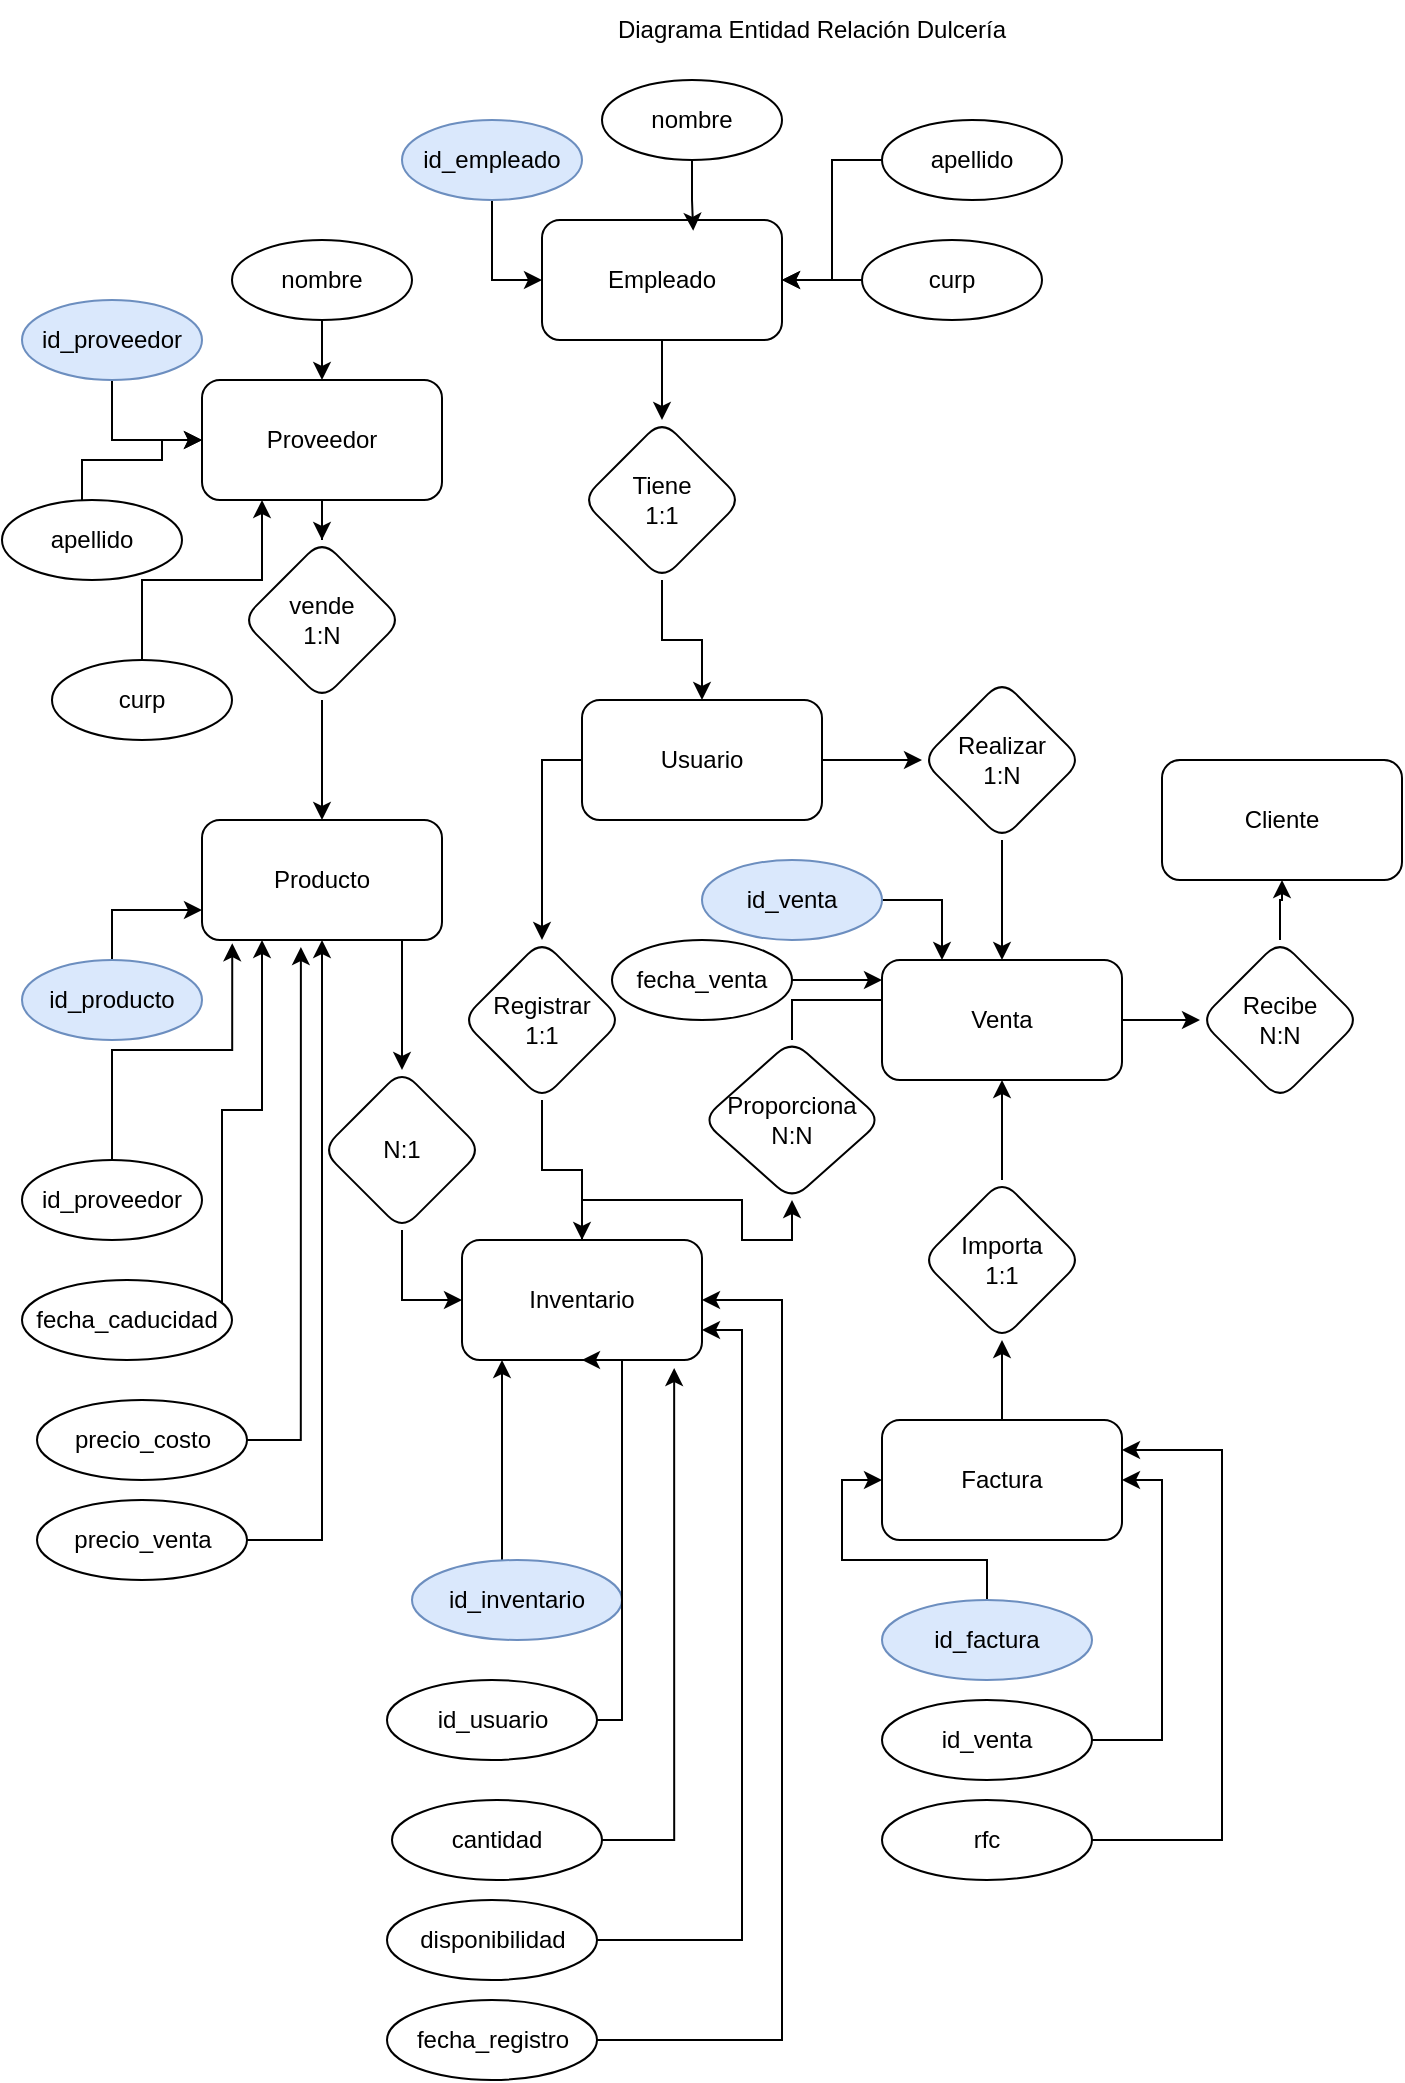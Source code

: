 <mxfile version="28.2.4">
  <diagram name="Página-1" id="YRL-R1P661uPFz0FJ1Wq">
    <mxGraphModel dx="1123" dy="616" grid="1" gridSize="10" guides="1" tooltips="1" connect="1" arrows="1" fold="1" page="1" pageScale="1" pageWidth="827" pageHeight="1169" math="0" shadow="0">
      <root>
        <mxCell id="0" />
        <mxCell id="1" parent="0" />
        <mxCell id="enX2_YqvGUqd8-A0arO4-49" value="" style="edgeStyle=orthogonalEdgeStyle;rounded=0;orthogonalLoop=1;jettySize=auto;html=1;entryX=0;entryY=0.5;entryDx=0;entryDy=0;" parent="1" source="enX2_YqvGUqd8-A0arO4-51" target="enX2_YqvGUqd8-A0arO4-6" edge="1">
          <mxGeometry relative="1" as="geometry" />
        </mxCell>
        <mxCell id="enX2_YqvGUqd8-A0arO4-1" value="Inventario" style="rounded=1;whiteSpace=wrap;html=1;" parent="1" vertex="1">
          <mxGeometry x="230" y="630" width="120" height="60" as="geometry" />
        </mxCell>
        <mxCell id="enX2_YqvGUqd8-A0arO4-2" value="Cliente" style="rounded=1;whiteSpace=wrap;html=1;" parent="1" vertex="1">
          <mxGeometry x="580" y="390" width="120" height="60" as="geometry" />
        </mxCell>
        <mxCell id="enX2_YqvGUqd8-A0arO4-18" value="" style="edgeStyle=orthogonalEdgeStyle;rounded=0;orthogonalLoop=1;jettySize=auto;html=1;" parent="1" source="enX2_YqvGUqd8-A0arO4-3" target="enX2_YqvGUqd8-A0arO4-17" edge="1">
          <mxGeometry relative="1" as="geometry" />
        </mxCell>
        <mxCell id="enX2_YqvGUqd8-A0arO4-3" value="Proveedor" style="rounded=1;whiteSpace=wrap;html=1;" parent="1" vertex="1">
          <mxGeometry x="100" y="200" width="120" height="60" as="geometry" />
        </mxCell>
        <mxCell id="enX2_YqvGUqd8-A0arO4-21" value="" style="edgeStyle=orthogonalEdgeStyle;rounded=0;orthogonalLoop=1;jettySize=auto;html=1;" parent="1" source="enX2_YqvGUqd8-A0arO4-4" target="enX2_YqvGUqd8-A0arO4-20" edge="1">
          <mxGeometry relative="1" as="geometry" />
        </mxCell>
        <mxCell id="enX2_YqvGUqd8-A0arO4-4" value="Empleado&lt;span style=&quot;color: rgba(0, 0, 0, 0); font-family: monospace; font-size: 0px; text-align: start; text-wrap-mode: nowrap;&quot;&gt;%3CmxGraphModel%3E%3Croot%3E%3CmxCell%20id%3D%220%22%2F%3E%3CmxCell%20id%3D%221%22%20parent%3D%220%22%2F%3E%3CmxCell%20id%3D%222%22%20value%3D%22Proveedor%22%20style%3D%22rounded%3D1%3BwhiteSpace%3Dwrap%3Bhtml%3D1%3B%22%20vertex%3D%221%22%20parent%3D%221%22%3E%3CmxGeometry%20x%3D%22380%22%20y%3D%22120%22%20width%3D%22120%22%20height%3D%2260%22%20as%3D%22geometry%22%2F%3E%3C%2FmxCell%3E%3C%2Froot%3E%3C%2FmxGraphModel%3E&lt;/span&gt;" style="rounded=1;whiteSpace=wrap;html=1;" parent="1" vertex="1">
          <mxGeometry x="270" y="120" width="120" height="60" as="geometry" />
        </mxCell>
        <mxCell id="enX2_YqvGUqd8-A0arO4-27" style="edgeStyle=orthogonalEdgeStyle;rounded=0;orthogonalLoop=1;jettySize=auto;html=1;exitX=0;exitY=0.5;exitDx=0;exitDy=0;entryX=0.5;entryY=0;entryDx=0;entryDy=0;" parent="1" source="enX2_YqvGUqd8-A0arO4-5" target="enX2_YqvGUqd8-A0arO4-23" edge="1">
          <mxGeometry relative="1" as="geometry" />
        </mxCell>
        <mxCell id="enX2_YqvGUqd8-A0arO4-33" value="" style="edgeStyle=orthogonalEdgeStyle;rounded=0;orthogonalLoop=1;jettySize=auto;html=1;" parent="1" source="enX2_YqvGUqd8-A0arO4-5" target="enX2_YqvGUqd8-A0arO4-32" edge="1">
          <mxGeometry relative="1" as="geometry" />
        </mxCell>
        <mxCell id="enX2_YqvGUqd8-A0arO4-5" value="Usuario" style="rounded=1;whiteSpace=wrap;html=1;" parent="1" vertex="1">
          <mxGeometry x="290" y="360" width="120" height="60" as="geometry" />
        </mxCell>
        <mxCell id="enX2_YqvGUqd8-A0arO4-31" style="edgeStyle=orthogonalEdgeStyle;rounded=0;orthogonalLoop=1;jettySize=auto;html=1;entryX=0.5;entryY=1;entryDx=0;entryDy=0;" parent="1" source="enX2_YqvGUqd8-A0arO4-41" target="enX2_YqvGUqd8-A0arO4-2" edge="1">
          <mxGeometry relative="1" as="geometry" />
        </mxCell>
        <mxCell id="enX2_YqvGUqd8-A0arO4-42" value="" style="edgeStyle=orthogonalEdgeStyle;rounded=0;orthogonalLoop=1;jettySize=auto;html=1;" parent="1" source="enX2_YqvGUqd8-A0arO4-6" target="enX2_YqvGUqd8-A0arO4-41" edge="1">
          <mxGeometry relative="1" as="geometry" />
        </mxCell>
        <mxCell id="enX2_YqvGUqd8-A0arO4-6" value="Venta" style="rounded=1;whiteSpace=wrap;html=1;" parent="1" vertex="1">
          <mxGeometry x="440" y="490" width="120" height="60" as="geometry" />
        </mxCell>
        <mxCell id="enX2_YqvGUqd8-A0arO4-29" value="" style="edgeStyle=orthogonalEdgeStyle;rounded=0;orthogonalLoop=1;jettySize=auto;html=1;" parent="1" source="enX2_YqvGUqd8-A0arO4-7" target="enX2_YqvGUqd8-A0arO4-28" edge="1">
          <mxGeometry relative="1" as="geometry" />
        </mxCell>
        <mxCell id="enX2_YqvGUqd8-A0arO4-7" value="Factura" style="rounded=1;whiteSpace=wrap;html=1;" parent="1" vertex="1">
          <mxGeometry x="440" y="720" width="120" height="60" as="geometry" />
        </mxCell>
        <mxCell id="enX2_YqvGUqd8-A0arO4-14" value="" style="edgeStyle=orthogonalEdgeStyle;rounded=0;orthogonalLoop=1;jettySize=auto;html=1;" parent="1" source="enX2_YqvGUqd8-A0arO4-8" target="enX2_YqvGUqd8-A0arO4-13" edge="1">
          <mxGeometry relative="1" as="geometry">
            <Array as="points">
              <mxPoint x="200" y="490" />
              <mxPoint x="200" y="490" />
            </Array>
          </mxGeometry>
        </mxCell>
        <mxCell id="enX2_YqvGUqd8-A0arO4-8" value="Producto" style="rounded=1;whiteSpace=wrap;html=1;" parent="1" vertex="1">
          <mxGeometry x="100" y="420" width="120" height="60" as="geometry" />
        </mxCell>
        <mxCell id="enX2_YqvGUqd8-A0arO4-9" value="Diagrama Entidad Relación Dulcería" style="text;strokeColor=none;align=center;fillColor=none;html=1;verticalAlign=middle;whiteSpace=wrap;rounded=0;" parent="1" vertex="1">
          <mxGeometry x="220" y="10" width="370" height="30" as="geometry" />
        </mxCell>
        <mxCell id="enX2_YqvGUqd8-A0arO4-15" style="edgeStyle=orthogonalEdgeStyle;rounded=0;orthogonalLoop=1;jettySize=auto;html=1;entryX=0;entryY=0.5;entryDx=0;entryDy=0;" parent="1" source="enX2_YqvGUqd8-A0arO4-13" target="enX2_YqvGUqd8-A0arO4-1" edge="1">
          <mxGeometry relative="1" as="geometry" />
        </mxCell>
        <mxCell id="enX2_YqvGUqd8-A0arO4-13" value="N:1" style="rhombus;whiteSpace=wrap;html=1;rounded=1;" parent="1" vertex="1">
          <mxGeometry x="160" y="545" width="80" height="80" as="geometry" />
        </mxCell>
        <mxCell id="enX2_YqvGUqd8-A0arO4-19" style="edgeStyle=orthogonalEdgeStyle;rounded=0;orthogonalLoop=1;jettySize=auto;html=1;entryX=0.5;entryY=0;entryDx=0;entryDy=0;" parent="1" source="enX2_YqvGUqd8-A0arO4-17" target="enX2_YqvGUqd8-A0arO4-8" edge="1">
          <mxGeometry relative="1" as="geometry" />
        </mxCell>
        <mxCell id="enX2_YqvGUqd8-A0arO4-17" value="vende&lt;div&gt;1:N&lt;/div&gt;" style="rhombus;whiteSpace=wrap;html=1;rounded=1;" parent="1" vertex="1">
          <mxGeometry x="120" y="280" width="80" height="80" as="geometry" />
        </mxCell>
        <mxCell id="enX2_YqvGUqd8-A0arO4-22" style="edgeStyle=orthogonalEdgeStyle;rounded=0;orthogonalLoop=1;jettySize=auto;html=1;entryX=0.5;entryY=0;entryDx=0;entryDy=0;" parent="1" source="enX2_YqvGUqd8-A0arO4-20" target="enX2_YqvGUqd8-A0arO4-5" edge="1">
          <mxGeometry relative="1" as="geometry" />
        </mxCell>
        <mxCell id="enX2_YqvGUqd8-A0arO4-20" value="Tiene&lt;div&gt;1:1&lt;/div&gt;" style="rhombus;whiteSpace=wrap;html=1;rounded=1;" parent="1" vertex="1">
          <mxGeometry x="290" y="220" width="80" height="80" as="geometry" />
        </mxCell>
        <mxCell id="enX2_YqvGUqd8-A0arO4-26" style="edgeStyle=orthogonalEdgeStyle;rounded=0;orthogonalLoop=1;jettySize=auto;html=1;exitX=0.5;exitY=1;exitDx=0;exitDy=0;entryX=0.5;entryY=0;entryDx=0;entryDy=0;" parent="1" source="enX2_YqvGUqd8-A0arO4-23" target="enX2_YqvGUqd8-A0arO4-1" edge="1">
          <mxGeometry relative="1" as="geometry" />
        </mxCell>
        <mxCell id="enX2_YqvGUqd8-A0arO4-23" value="&lt;div&gt;Registrar&lt;/div&gt;1:1" style="rhombus;whiteSpace=wrap;html=1;rounded=1;" parent="1" vertex="1">
          <mxGeometry x="230" y="480" width="80" height="80" as="geometry" />
        </mxCell>
        <mxCell id="enX2_YqvGUqd8-A0arO4-30" style="edgeStyle=orthogonalEdgeStyle;rounded=0;orthogonalLoop=1;jettySize=auto;html=1;entryX=0.5;entryY=1;entryDx=0;entryDy=0;" parent="1" source="enX2_YqvGUqd8-A0arO4-28" target="enX2_YqvGUqd8-A0arO4-6" edge="1">
          <mxGeometry relative="1" as="geometry" />
        </mxCell>
        <mxCell id="enX2_YqvGUqd8-A0arO4-28" value="Importa&lt;div&gt;1:1&lt;/div&gt;" style="rhombus;whiteSpace=wrap;html=1;rounded=1;" parent="1" vertex="1">
          <mxGeometry x="460" y="600" width="80" height="80" as="geometry" />
        </mxCell>
        <mxCell id="enX2_YqvGUqd8-A0arO4-34" style="edgeStyle=orthogonalEdgeStyle;rounded=0;orthogonalLoop=1;jettySize=auto;html=1;entryX=0.5;entryY=0;entryDx=0;entryDy=0;" parent="1" source="enX2_YqvGUqd8-A0arO4-32" target="enX2_YqvGUqd8-A0arO4-6" edge="1">
          <mxGeometry relative="1" as="geometry" />
        </mxCell>
        <mxCell id="enX2_YqvGUqd8-A0arO4-32" value="&lt;div&gt;Realizar&lt;/div&gt;1:N" style="rhombus;whiteSpace=wrap;html=1;rounded=1;" parent="1" vertex="1">
          <mxGeometry x="460" y="350" width="80" height="80" as="geometry" />
        </mxCell>
        <mxCell id="enX2_YqvGUqd8-A0arO4-41" value="Recibe&lt;div&gt;N:N&lt;/div&gt;" style="rhombus;whiteSpace=wrap;html=1;rounded=1;" parent="1" vertex="1">
          <mxGeometry x="599" y="480" width="80" height="80" as="geometry" />
        </mxCell>
        <mxCell id="enX2_YqvGUqd8-A0arO4-52" value="" style="edgeStyle=orthogonalEdgeStyle;rounded=0;orthogonalLoop=1;jettySize=auto;html=1;entryX=0.5;entryY=1;entryDx=0;entryDy=0;" parent="1" source="enX2_YqvGUqd8-A0arO4-1" target="enX2_YqvGUqd8-A0arO4-51" edge="1">
          <mxGeometry relative="1" as="geometry">
            <mxPoint x="350" y="660" as="sourcePoint" />
            <mxPoint x="440" y="520" as="targetPoint" />
          </mxGeometry>
        </mxCell>
        <mxCell id="enX2_YqvGUqd8-A0arO4-51" value="&lt;div&gt;Proporciona&lt;/div&gt;N:N" style="rhombus;whiteSpace=wrap;html=1;rounded=1;" parent="1" vertex="1">
          <mxGeometry x="350" y="530" width="90" height="80" as="geometry" />
        </mxCell>
        <mxCell id="6OPiGLtKQRhlAA7yIBba-9" style="edgeStyle=orthogonalEdgeStyle;rounded=0;orthogonalLoop=1;jettySize=auto;html=1;entryX=0;entryY=0.5;entryDx=0;entryDy=0;" edge="1" parent="1" source="6OPiGLtKQRhlAA7yIBba-1" target="enX2_YqvGUqd8-A0arO4-4">
          <mxGeometry relative="1" as="geometry" />
        </mxCell>
        <mxCell id="6OPiGLtKQRhlAA7yIBba-1" value="id_empleado" style="ellipse;whiteSpace=wrap;html=1;fillColor=#dae8fc;strokeColor=#6c8ebf;" vertex="1" parent="1">
          <mxGeometry x="200" y="70" width="90" height="40" as="geometry" />
        </mxCell>
        <mxCell id="6OPiGLtKQRhlAA7yIBba-2" value="nombre" style="ellipse;whiteSpace=wrap;html=1;" vertex="1" parent="1">
          <mxGeometry x="300" y="50" width="90" height="40" as="geometry" />
        </mxCell>
        <mxCell id="6OPiGLtKQRhlAA7yIBba-7" style="edgeStyle=orthogonalEdgeStyle;rounded=0;orthogonalLoop=1;jettySize=auto;html=1;entryX=1;entryY=0.5;entryDx=0;entryDy=0;" edge="1" parent="1" source="6OPiGLtKQRhlAA7yIBba-3" target="enX2_YqvGUqd8-A0arO4-4">
          <mxGeometry relative="1" as="geometry" />
        </mxCell>
        <mxCell id="6OPiGLtKQRhlAA7yIBba-3" value="apellido" style="ellipse;whiteSpace=wrap;html=1;" vertex="1" parent="1">
          <mxGeometry x="440" y="70" width="90" height="40" as="geometry" />
        </mxCell>
        <mxCell id="6OPiGLtKQRhlAA7yIBba-6" style="edgeStyle=orthogonalEdgeStyle;rounded=0;orthogonalLoop=1;jettySize=auto;html=1;exitX=0;exitY=0.5;exitDx=0;exitDy=0;entryX=1;entryY=0.5;entryDx=0;entryDy=0;" edge="1" parent="1" source="6OPiGLtKQRhlAA7yIBba-4" target="enX2_YqvGUqd8-A0arO4-4">
          <mxGeometry relative="1" as="geometry" />
        </mxCell>
        <mxCell id="6OPiGLtKQRhlAA7yIBba-4" value="curp" style="ellipse;whiteSpace=wrap;html=1;" vertex="1" parent="1">
          <mxGeometry x="430" y="130" width="90" height="40" as="geometry" />
        </mxCell>
        <mxCell id="6OPiGLtKQRhlAA7yIBba-8" style="edgeStyle=orthogonalEdgeStyle;rounded=0;orthogonalLoop=1;jettySize=auto;html=1;entryX=0.63;entryY=0.09;entryDx=0;entryDy=0;entryPerimeter=0;" edge="1" parent="1" source="6OPiGLtKQRhlAA7yIBba-2" target="enX2_YqvGUqd8-A0arO4-4">
          <mxGeometry relative="1" as="geometry" />
        </mxCell>
        <mxCell id="6OPiGLtKQRhlAA7yIBba-17" style="edgeStyle=orthogonalEdgeStyle;rounded=0;orthogonalLoop=1;jettySize=auto;html=1;entryX=0;entryY=0.5;entryDx=0;entryDy=0;" edge="1" parent="1" source="6OPiGLtKQRhlAA7yIBba-10" target="enX2_YqvGUqd8-A0arO4-3">
          <mxGeometry relative="1" as="geometry" />
        </mxCell>
        <mxCell id="6OPiGLtKQRhlAA7yIBba-10" value="id_proveedor" style="ellipse;whiteSpace=wrap;html=1;fillColor=#dae8fc;strokeColor=#6c8ebf;" vertex="1" parent="1">
          <mxGeometry x="10" y="160" width="90" height="40" as="geometry" />
        </mxCell>
        <mxCell id="6OPiGLtKQRhlAA7yIBba-11" value="nombre" style="ellipse;whiteSpace=wrap;html=1;" vertex="1" parent="1">
          <mxGeometry x="115" y="130" width="90" height="40" as="geometry" />
        </mxCell>
        <mxCell id="6OPiGLtKQRhlAA7yIBba-12" style="edgeStyle=orthogonalEdgeStyle;rounded=0;orthogonalLoop=1;jettySize=auto;html=1;entryX=0.5;entryY=0;entryDx=0;entryDy=0;" edge="1" parent="1" source="6OPiGLtKQRhlAA7yIBba-11" target="enX2_YqvGUqd8-A0arO4-3">
          <mxGeometry relative="1" as="geometry">
            <mxPoint x="176" y="215" as="targetPoint" />
          </mxGeometry>
        </mxCell>
        <mxCell id="6OPiGLtKQRhlAA7yIBba-15" style="edgeStyle=orthogonalEdgeStyle;rounded=0;orthogonalLoop=1;jettySize=auto;html=1;entryX=0;entryY=0.5;entryDx=0;entryDy=0;" edge="1" parent="1" source="6OPiGLtKQRhlAA7yIBba-13" target="enX2_YqvGUqd8-A0arO4-3">
          <mxGeometry relative="1" as="geometry">
            <Array as="points">
              <mxPoint x="40" y="240" />
              <mxPoint x="80" y="240" />
              <mxPoint x="80" y="230" />
            </Array>
          </mxGeometry>
        </mxCell>
        <mxCell id="6OPiGLtKQRhlAA7yIBba-13" value="apellido" style="ellipse;whiteSpace=wrap;html=1;" vertex="1" parent="1">
          <mxGeometry y="260" width="90" height="40" as="geometry" />
        </mxCell>
        <mxCell id="6OPiGLtKQRhlAA7yIBba-16" style="edgeStyle=orthogonalEdgeStyle;rounded=0;orthogonalLoop=1;jettySize=auto;html=1;entryX=0.25;entryY=1;entryDx=0;entryDy=0;" edge="1" parent="1" source="6OPiGLtKQRhlAA7yIBba-14" target="enX2_YqvGUqd8-A0arO4-3">
          <mxGeometry relative="1" as="geometry" />
        </mxCell>
        <mxCell id="6OPiGLtKQRhlAA7yIBba-14" value="curp" style="ellipse;whiteSpace=wrap;html=1;" vertex="1" parent="1">
          <mxGeometry x="25" y="340" width="90" height="40" as="geometry" />
        </mxCell>
        <mxCell id="6OPiGLtKQRhlAA7yIBba-20" style="edgeStyle=orthogonalEdgeStyle;rounded=0;orthogonalLoop=1;jettySize=auto;html=1;entryX=0;entryY=0.75;entryDx=0;entryDy=0;" edge="1" parent="1" source="6OPiGLtKQRhlAA7yIBba-18" target="enX2_YqvGUqd8-A0arO4-8">
          <mxGeometry relative="1" as="geometry" />
        </mxCell>
        <mxCell id="6OPiGLtKQRhlAA7yIBba-18" value="id_producto" style="ellipse;whiteSpace=wrap;html=1;fillColor=#dae8fc;strokeColor=#6c8ebf;" vertex="1" parent="1">
          <mxGeometry x="10" y="490" width="90" height="40" as="geometry" />
        </mxCell>
        <mxCell id="6OPiGLtKQRhlAA7yIBba-21" value="id_proveedor" style="ellipse;whiteSpace=wrap;html=1;" vertex="1" parent="1">
          <mxGeometry x="10" y="590" width="90" height="40" as="geometry" />
        </mxCell>
        <mxCell id="6OPiGLtKQRhlAA7yIBba-22" style="edgeStyle=orthogonalEdgeStyle;rounded=0;orthogonalLoop=1;jettySize=auto;html=1;entryX=0.126;entryY=1.027;entryDx=0;entryDy=0;entryPerimeter=0;" edge="1" parent="1" source="6OPiGLtKQRhlAA7yIBba-21" target="enX2_YqvGUqd8-A0arO4-8">
          <mxGeometry relative="1" as="geometry" />
        </mxCell>
        <mxCell id="6OPiGLtKQRhlAA7yIBba-23" value="fecha_caducidad" style="ellipse;whiteSpace=wrap;html=1;" vertex="1" parent="1">
          <mxGeometry x="10" y="650" width="105" height="40" as="geometry" />
        </mxCell>
        <mxCell id="6OPiGLtKQRhlAA7yIBba-24" style="edgeStyle=orthogonalEdgeStyle;rounded=0;orthogonalLoop=1;jettySize=auto;html=1;entryX=0.25;entryY=1;entryDx=0;entryDy=0;" edge="1" parent="1" source="6OPiGLtKQRhlAA7yIBba-23" target="enX2_YqvGUqd8-A0arO4-8">
          <mxGeometry relative="1" as="geometry">
            <mxPoint x="130" y="542" as="targetPoint" />
            <Array as="points">
              <mxPoint x="110" y="565" />
              <mxPoint x="130" y="565" />
            </Array>
          </mxGeometry>
        </mxCell>
        <mxCell id="6OPiGLtKQRhlAA7yIBba-25" value="precio_costo" style="ellipse;whiteSpace=wrap;html=1;" vertex="1" parent="1">
          <mxGeometry x="17.5" y="710" width="105" height="40" as="geometry" />
        </mxCell>
        <mxCell id="6OPiGLtKQRhlAA7yIBba-26" style="edgeStyle=orthogonalEdgeStyle;rounded=0;orthogonalLoop=1;jettySize=auto;html=1;entryX=0.412;entryY=1.059;entryDx=0;entryDy=0;entryPerimeter=0;" edge="1" parent="1" source="6OPiGLtKQRhlAA7yIBba-25" target="enX2_YqvGUqd8-A0arO4-8">
          <mxGeometry relative="1" as="geometry">
            <Array as="points">
              <mxPoint x="149" y="730" />
            </Array>
          </mxGeometry>
        </mxCell>
        <mxCell id="6OPiGLtKQRhlAA7yIBba-28" style="edgeStyle=orthogonalEdgeStyle;rounded=0;orthogonalLoop=1;jettySize=auto;html=1;entryX=0.5;entryY=1;entryDx=0;entryDy=0;" edge="1" parent="1" source="6OPiGLtKQRhlAA7yIBba-27" target="enX2_YqvGUqd8-A0arO4-8">
          <mxGeometry relative="1" as="geometry">
            <Array as="points">
              <mxPoint x="160" y="780" />
            </Array>
          </mxGeometry>
        </mxCell>
        <mxCell id="6OPiGLtKQRhlAA7yIBba-27" value="precio_venta" style="ellipse;whiteSpace=wrap;html=1;" vertex="1" parent="1">
          <mxGeometry x="17.5" y="760" width="105" height="40" as="geometry" />
        </mxCell>
        <mxCell id="6OPiGLtKQRhlAA7yIBba-30" style="edgeStyle=orthogonalEdgeStyle;rounded=0;orthogonalLoop=1;jettySize=auto;html=1;" edge="1" parent="1" source="6OPiGLtKQRhlAA7yIBba-29" target="enX2_YqvGUqd8-A0arO4-1">
          <mxGeometry relative="1" as="geometry">
            <Array as="points">
              <mxPoint x="250" y="710" />
              <mxPoint x="250" y="710" />
            </Array>
          </mxGeometry>
        </mxCell>
        <mxCell id="6OPiGLtKQRhlAA7yIBba-29" value="id_inventario" style="ellipse;whiteSpace=wrap;html=1;fillColor=#dae8fc;strokeColor=#6c8ebf;" vertex="1" parent="1">
          <mxGeometry x="205" y="790" width="105" height="40" as="geometry" />
        </mxCell>
        <mxCell id="6OPiGLtKQRhlAA7yIBba-32" style="edgeStyle=orthogonalEdgeStyle;rounded=0;orthogonalLoop=1;jettySize=auto;html=1;entryX=0.5;entryY=1;entryDx=0;entryDy=0;" edge="1" parent="1" source="6OPiGLtKQRhlAA7yIBba-31" target="enX2_YqvGUqd8-A0arO4-1">
          <mxGeometry relative="1" as="geometry">
            <Array as="points">
              <mxPoint x="310" y="870" />
              <mxPoint x="310" y="690" />
            </Array>
          </mxGeometry>
        </mxCell>
        <mxCell id="6OPiGLtKQRhlAA7yIBba-31" value="id_usuario" style="ellipse;whiteSpace=wrap;html=1;" vertex="1" parent="1">
          <mxGeometry x="192.5" y="850" width="105" height="40" as="geometry" />
        </mxCell>
        <mxCell id="6OPiGLtKQRhlAA7yIBba-33" value="cantidad" style="ellipse;whiteSpace=wrap;html=1;" vertex="1" parent="1">
          <mxGeometry x="195" y="910" width="105" height="40" as="geometry" />
        </mxCell>
        <mxCell id="6OPiGLtKQRhlAA7yIBba-34" style="edgeStyle=orthogonalEdgeStyle;rounded=0;orthogonalLoop=1;jettySize=auto;html=1;entryX=0.884;entryY=1.067;entryDx=0;entryDy=0;entryPerimeter=0;" edge="1" parent="1" source="6OPiGLtKQRhlAA7yIBba-33" target="enX2_YqvGUqd8-A0arO4-1">
          <mxGeometry relative="1" as="geometry">
            <Array as="points">
              <mxPoint x="336" y="930" />
            </Array>
          </mxGeometry>
        </mxCell>
        <mxCell id="6OPiGLtKQRhlAA7yIBba-36" style="edgeStyle=orthogonalEdgeStyle;rounded=0;orthogonalLoop=1;jettySize=auto;html=1;entryX=1;entryY=0.75;entryDx=0;entryDy=0;" edge="1" parent="1" source="6OPiGLtKQRhlAA7yIBba-35" target="enX2_YqvGUqd8-A0arO4-1">
          <mxGeometry relative="1" as="geometry">
            <Array as="points">
              <mxPoint x="370" y="980" />
              <mxPoint x="370" y="675" />
            </Array>
          </mxGeometry>
        </mxCell>
        <mxCell id="6OPiGLtKQRhlAA7yIBba-35" value="disponibilidad" style="ellipse;whiteSpace=wrap;html=1;" vertex="1" parent="1">
          <mxGeometry x="192.5" y="960" width="105" height="40" as="geometry" />
        </mxCell>
        <mxCell id="6OPiGLtKQRhlAA7yIBba-38" style="edgeStyle=orthogonalEdgeStyle;rounded=0;orthogonalLoop=1;jettySize=auto;html=1;entryX=1;entryY=0.5;entryDx=0;entryDy=0;" edge="1" parent="1" source="6OPiGLtKQRhlAA7yIBba-37" target="enX2_YqvGUqd8-A0arO4-1">
          <mxGeometry relative="1" as="geometry">
            <Array as="points">
              <mxPoint x="390" y="1030" />
              <mxPoint x="390" y="660" />
            </Array>
          </mxGeometry>
        </mxCell>
        <mxCell id="6OPiGLtKQRhlAA7yIBba-37" value="fecha_registro" style="ellipse;whiteSpace=wrap;html=1;" vertex="1" parent="1">
          <mxGeometry x="192.5" y="1010" width="105" height="40" as="geometry" />
        </mxCell>
        <mxCell id="6OPiGLtKQRhlAA7yIBba-42" style="edgeStyle=orthogonalEdgeStyle;rounded=0;orthogonalLoop=1;jettySize=auto;html=1;entryX=0;entryY=0.5;entryDx=0;entryDy=0;" edge="1" parent="1" source="6OPiGLtKQRhlAA7yIBba-39" target="enX2_YqvGUqd8-A0arO4-7">
          <mxGeometry relative="1" as="geometry" />
        </mxCell>
        <mxCell id="6OPiGLtKQRhlAA7yIBba-39" value="id_factura" style="ellipse;whiteSpace=wrap;html=1;fillColor=#dae8fc;strokeColor=#6c8ebf;" vertex="1" parent="1">
          <mxGeometry x="440" y="810" width="105" height="40" as="geometry" />
        </mxCell>
        <mxCell id="6OPiGLtKQRhlAA7yIBba-41" style="edgeStyle=orthogonalEdgeStyle;rounded=0;orthogonalLoop=1;jettySize=auto;html=1;entryX=1;entryY=0.5;entryDx=0;entryDy=0;" edge="1" parent="1" source="6OPiGLtKQRhlAA7yIBba-40" target="enX2_YqvGUqd8-A0arO4-7">
          <mxGeometry relative="1" as="geometry">
            <Array as="points">
              <mxPoint x="580" y="880" />
              <mxPoint x="580" y="750" />
            </Array>
          </mxGeometry>
        </mxCell>
        <mxCell id="6OPiGLtKQRhlAA7yIBba-40" value="id_venta" style="ellipse;whiteSpace=wrap;html=1;" vertex="1" parent="1">
          <mxGeometry x="440" y="860" width="105" height="40" as="geometry" />
        </mxCell>
        <mxCell id="6OPiGLtKQRhlAA7yIBba-44" style="edgeStyle=orthogonalEdgeStyle;rounded=0;orthogonalLoop=1;jettySize=auto;html=1;entryX=1;entryY=0.25;entryDx=0;entryDy=0;" edge="1" parent="1" source="6OPiGLtKQRhlAA7yIBba-43" target="enX2_YqvGUqd8-A0arO4-7">
          <mxGeometry relative="1" as="geometry">
            <Array as="points">
              <mxPoint x="610" y="930" />
              <mxPoint x="610" y="735" />
            </Array>
          </mxGeometry>
        </mxCell>
        <mxCell id="6OPiGLtKQRhlAA7yIBba-43" value="rfc" style="ellipse;whiteSpace=wrap;html=1;" vertex="1" parent="1">
          <mxGeometry x="440" y="910" width="105" height="40" as="geometry" />
        </mxCell>
        <mxCell id="6OPiGLtKQRhlAA7yIBba-46" style="edgeStyle=orthogonalEdgeStyle;rounded=0;orthogonalLoop=1;jettySize=auto;html=1;entryX=0.25;entryY=0;entryDx=0;entryDy=0;" edge="1" parent="1" source="6OPiGLtKQRhlAA7yIBba-45" target="enX2_YqvGUqd8-A0arO4-6">
          <mxGeometry relative="1" as="geometry">
            <Array as="points">
              <mxPoint x="470" y="460" />
            </Array>
          </mxGeometry>
        </mxCell>
        <mxCell id="6OPiGLtKQRhlAA7yIBba-45" value="id_venta" style="ellipse;whiteSpace=wrap;html=1;fillColor=#dae8fc;strokeColor=#6c8ebf;" vertex="1" parent="1">
          <mxGeometry x="350" y="440" width="90" height="40" as="geometry" />
        </mxCell>
        <mxCell id="6OPiGLtKQRhlAA7yIBba-47" value="fecha_venta" style="ellipse;whiteSpace=wrap;html=1;" vertex="1" parent="1">
          <mxGeometry x="305" y="480" width="90" height="40" as="geometry" />
        </mxCell>
        <mxCell id="6OPiGLtKQRhlAA7yIBba-48" style="edgeStyle=orthogonalEdgeStyle;rounded=0;orthogonalLoop=1;jettySize=auto;html=1;" edge="1" parent="1" source="6OPiGLtKQRhlAA7yIBba-47">
          <mxGeometry relative="1" as="geometry">
            <mxPoint x="440" y="500" as="targetPoint" />
          </mxGeometry>
        </mxCell>
      </root>
    </mxGraphModel>
  </diagram>
</mxfile>
